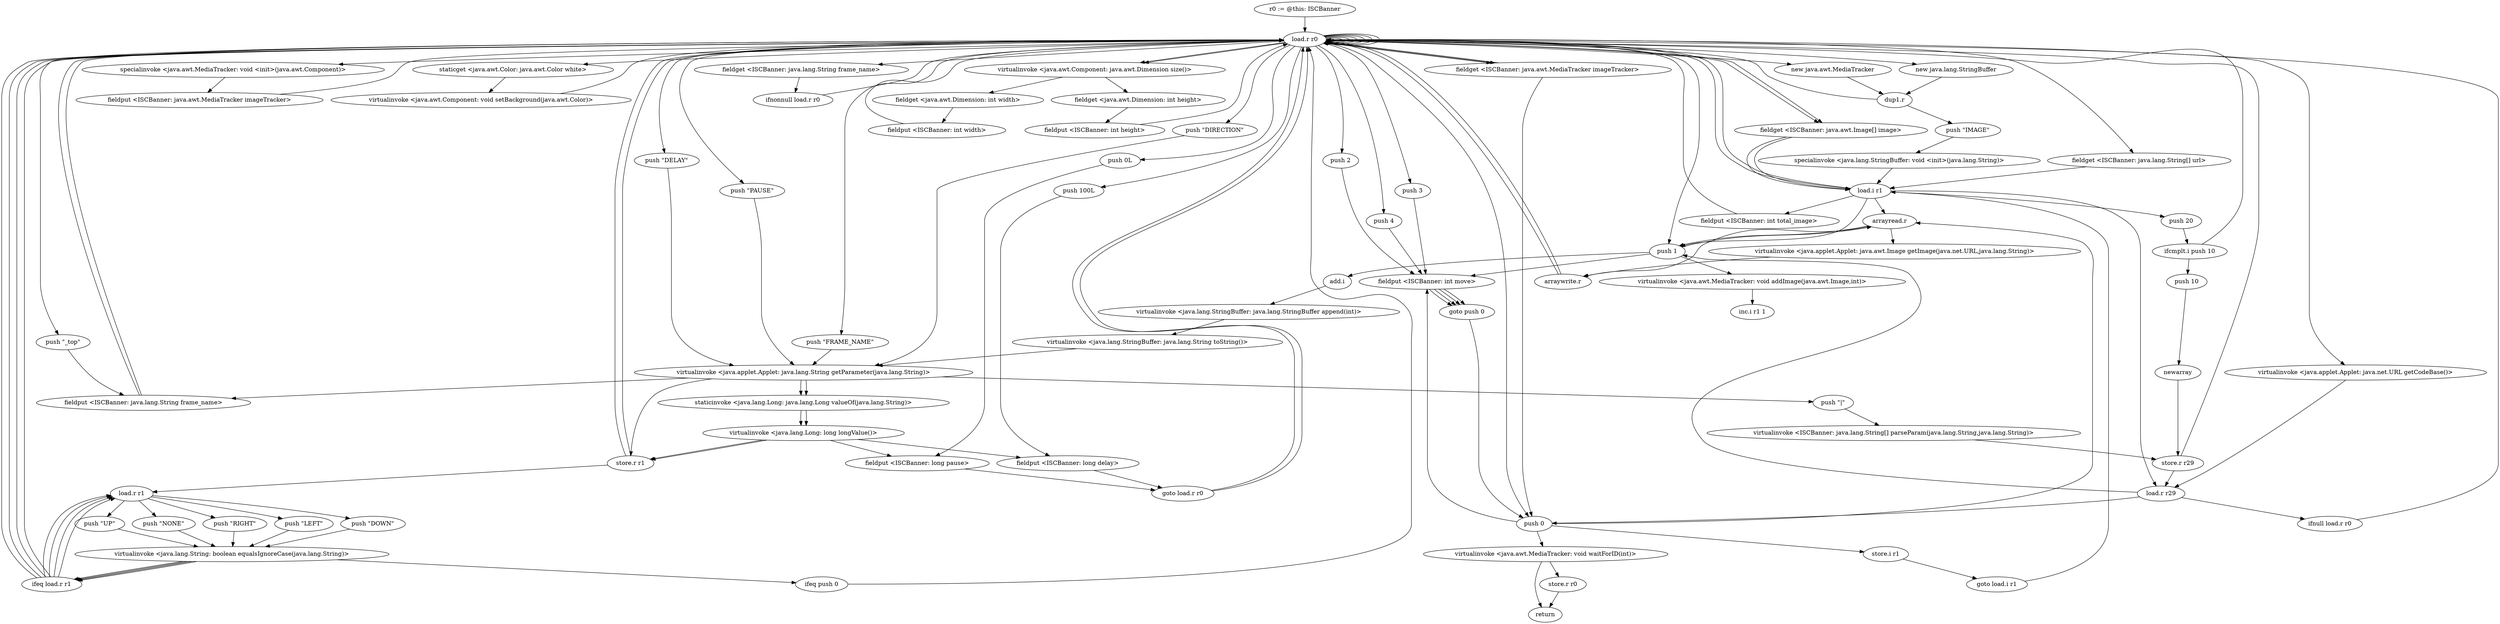 digraph "" {
    "r0 := @this: ISCBanner"
    "load.r r0"
    "r0 := @this: ISCBanner"->"load.r r0";
    "load.r r0"->"load.r r0";
    "virtualinvoke <java.awt.Component: java.awt.Dimension size()>"
    "load.r r0"->"virtualinvoke <java.awt.Component: java.awt.Dimension size()>";
    "fieldget <java.awt.Dimension: int width>"
    "virtualinvoke <java.awt.Component: java.awt.Dimension size()>"->"fieldget <java.awt.Dimension: int width>";
    "fieldput <ISCBanner: int width>"
    "fieldget <java.awt.Dimension: int width>"->"fieldput <ISCBanner: int width>";
    "fieldput <ISCBanner: int width>"->"load.r r0";
    "load.r r0"->"load.r r0";
    "load.r r0"->"virtualinvoke <java.awt.Component: java.awt.Dimension size()>";
    "fieldget <java.awt.Dimension: int height>"
    "virtualinvoke <java.awt.Component: java.awt.Dimension size()>"->"fieldget <java.awt.Dimension: int height>";
    "fieldput <ISCBanner: int height>"
    "fieldget <java.awt.Dimension: int height>"->"fieldput <ISCBanner: int height>";
    "fieldput <ISCBanner: int height>"->"load.r r0";
    "new java.awt.MediaTracker"
    "load.r r0"->"new java.awt.MediaTracker";
    "dup1.r"
    "new java.awt.MediaTracker"->"dup1.r";
    "dup1.r"->"load.r r0";
    "specialinvoke <java.awt.MediaTracker: void <init>(java.awt.Component)>"
    "load.r r0"->"specialinvoke <java.awt.MediaTracker: void <init>(java.awt.Component)>";
    "fieldput <ISCBanner: java.awt.MediaTracker imageTracker>"
    "specialinvoke <java.awt.MediaTracker: void <init>(java.awt.Component)>"->"fieldput <ISCBanner: java.awt.MediaTracker imageTracker>";
    "fieldput <ISCBanner: java.awt.MediaTracker imageTracker>"->"load.r r0";
    "staticget <java.awt.Color: java.awt.Color white>"
    "load.r r0"->"staticget <java.awt.Color: java.awt.Color white>";
    "virtualinvoke <java.awt.Component: void setBackground(java.awt.Color)>"
    "staticget <java.awt.Color: java.awt.Color white>"->"virtualinvoke <java.awt.Component: void setBackground(java.awt.Color)>";
    "virtualinvoke <java.awt.Component: void setBackground(java.awt.Color)>"->"load.r r0";
    "load.r r0"->"load.r r0";
    "push \"DELAY\""
    "load.r r0"->"push \"DELAY\"";
    "virtualinvoke <java.applet.Applet: java.lang.String getParameter(java.lang.String)>"
    "push \"DELAY\""->"virtualinvoke <java.applet.Applet: java.lang.String getParameter(java.lang.String)>";
    "staticinvoke <java.lang.Long: java.lang.Long valueOf(java.lang.String)>"
    "virtualinvoke <java.applet.Applet: java.lang.String getParameter(java.lang.String)>"->"staticinvoke <java.lang.Long: java.lang.Long valueOf(java.lang.String)>";
    "virtualinvoke <java.lang.Long: long longValue()>"
    "staticinvoke <java.lang.Long: java.lang.Long valueOf(java.lang.String)>"->"virtualinvoke <java.lang.Long: long longValue()>";
    "fieldput <ISCBanner: long delay>"
    "virtualinvoke <java.lang.Long: long longValue()>"->"fieldput <ISCBanner: long delay>";
    "goto load.r r0"
    "fieldput <ISCBanner: long delay>"->"goto load.r r0";
    "goto load.r r0"->"load.r r0";
    "load.r r0"->"load.r r0";
    "push \"PAUSE\""
    "load.r r0"->"push \"PAUSE\"";
    "push \"PAUSE\""->"virtualinvoke <java.applet.Applet: java.lang.String getParameter(java.lang.String)>";
    "virtualinvoke <java.applet.Applet: java.lang.String getParameter(java.lang.String)>"->"staticinvoke <java.lang.Long: java.lang.Long valueOf(java.lang.String)>";
    "staticinvoke <java.lang.Long: java.lang.Long valueOf(java.lang.String)>"->"virtualinvoke <java.lang.Long: long longValue()>";
    "fieldput <ISCBanner: long pause>"
    "virtualinvoke <java.lang.Long: long longValue()>"->"fieldput <ISCBanner: long pause>";
    "fieldput <ISCBanner: long pause>"->"goto load.r r0";
    "goto load.r r0"->"load.r r0";
    "load.r r0"->"load.r r0";
    "push \"FRAME_NAME\""
    "load.r r0"->"push \"FRAME_NAME\"";
    "push \"FRAME_NAME\""->"virtualinvoke <java.applet.Applet: java.lang.String getParameter(java.lang.String)>";
    "fieldput <ISCBanner: java.lang.String frame_name>"
    "virtualinvoke <java.applet.Applet: java.lang.String getParameter(java.lang.String)>"->"fieldput <ISCBanner: java.lang.String frame_name>";
    "fieldput <ISCBanner: java.lang.String frame_name>"->"load.r r0";
    "fieldget <ISCBanner: java.lang.String frame_name>"
    "load.r r0"->"fieldget <ISCBanner: java.lang.String frame_name>";
    "ifnonnull load.r r0"
    "fieldget <ISCBanner: java.lang.String frame_name>"->"ifnonnull load.r r0";
    "ifnonnull load.r r0"->"load.r r0";
    "push \"_top\""
    "load.r r0"->"push \"_top\"";
    "push \"_top\""->"fieldput <ISCBanner: java.lang.String frame_name>";
    "fieldput <ISCBanner: java.lang.String frame_name>"->"load.r r0";
    "push \"DIRECTION\""
    "load.r r0"->"push \"DIRECTION\"";
    "push \"DIRECTION\""->"virtualinvoke <java.applet.Applet: java.lang.String getParameter(java.lang.String)>";
    "store.r r1"
    "virtualinvoke <java.applet.Applet: java.lang.String getParameter(java.lang.String)>"->"store.r r1";
    "load.r r1"
    "store.r r1"->"load.r r1";
    "push \"RIGHT\""
    "load.r r1"->"push \"RIGHT\"";
    "virtualinvoke <java.lang.String: boolean equalsIgnoreCase(java.lang.String)>"
    "push \"RIGHT\""->"virtualinvoke <java.lang.String: boolean equalsIgnoreCase(java.lang.String)>";
    "ifeq load.r r1"
    "virtualinvoke <java.lang.String: boolean equalsIgnoreCase(java.lang.String)>"->"ifeq load.r r1";
    "ifeq load.r r1"->"load.r r0";
    "push 0"
    "load.r r0"->"push 0";
    "fieldput <ISCBanner: int move>"
    "push 0"->"fieldput <ISCBanner: int move>";
    "goto push 0"
    "fieldput <ISCBanner: int move>"->"goto push 0";
    "goto push 0"->"push 0";
    "store.i r1"
    "push 0"->"store.i r1";
    "goto load.i r1"
    "store.i r1"->"goto load.i r1";
    "load.i r1"
    "goto load.i r1"->"load.i r1";
    "push 20"
    "load.i r1"->"push 20";
    "ifcmplt.i push 10"
    "push 20"->"ifcmplt.i push 10";
    "ifcmplt.i push 10"->"load.r r0";
    "load.r r0"->"load.i r1";
    "fieldput <ISCBanner: int total_image>"
    "load.i r1"->"fieldput <ISCBanner: int total_image>";
    "fieldput <ISCBanner: int total_image>"->"load.r r0";
    "fieldget <ISCBanner: java.awt.MediaTracker imageTracker>"
    "load.r r0"->"fieldget <ISCBanner: java.awt.MediaTracker imageTracker>";
    "fieldget <ISCBanner: java.awt.MediaTracker imageTracker>"->"push 0";
    "virtualinvoke <java.awt.MediaTracker: void waitForID(int)>"
    "push 0"->"virtualinvoke <java.awt.MediaTracker: void waitForID(int)>";
    "return"
    "virtualinvoke <java.awt.MediaTracker: void waitForID(int)>"->"return";
    "store.r r0"
    "virtualinvoke <java.awt.MediaTracker: void waitForID(int)>"->"store.r r0";
    "store.r r0"->"return";
    "push 10"
    "ifcmplt.i push 10"->"push 10";
    "newarray"
    "push 10"->"newarray";
    "store.r r29"
    "newarray"->"store.r r29";
    "store.r r29"->"load.r r0";
    "load.r r0"->"load.r r0";
    "new java.lang.StringBuffer"
    "load.r r0"->"new java.lang.StringBuffer";
    "new java.lang.StringBuffer"->"dup1.r";
    "push \"IMAGE\""
    "dup1.r"->"push \"IMAGE\"";
    "specialinvoke <java.lang.StringBuffer: void <init>(java.lang.String)>"
    "push \"IMAGE\""->"specialinvoke <java.lang.StringBuffer: void <init>(java.lang.String)>";
    "specialinvoke <java.lang.StringBuffer: void <init>(java.lang.String)>"->"load.i r1";
    "push 1"
    "load.i r1"->"push 1";
    "add.i"
    "push 1"->"add.i";
    "virtualinvoke <java.lang.StringBuffer: java.lang.StringBuffer append(int)>"
    "add.i"->"virtualinvoke <java.lang.StringBuffer: java.lang.StringBuffer append(int)>";
    "virtualinvoke <java.lang.StringBuffer: java.lang.String toString()>"
    "virtualinvoke <java.lang.StringBuffer: java.lang.StringBuffer append(int)>"->"virtualinvoke <java.lang.StringBuffer: java.lang.String toString()>";
    "virtualinvoke <java.lang.StringBuffer: java.lang.String toString()>"->"virtualinvoke <java.applet.Applet: java.lang.String getParameter(java.lang.String)>";
    "push \"|\""
    "virtualinvoke <java.applet.Applet: java.lang.String getParameter(java.lang.String)>"->"push \"|\"";
    "virtualinvoke <ISCBanner: java.lang.String[] parseParam(java.lang.String,java.lang.String)>"
    "push \"|\""->"virtualinvoke <ISCBanner: java.lang.String[] parseParam(java.lang.String,java.lang.String)>";
    "virtualinvoke <ISCBanner: java.lang.String[] parseParam(java.lang.String,java.lang.String)>"->"store.r r29";
    "load.r r29"
    "store.r r29"->"load.r r29";
    "ifnull load.r r0"
    "load.r r29"->"ifnull load.r r0";
    "ifnull load.r r0"->"load.r r0";
    "fieldget <ISCBanner: java.awt.Image[] image>"
    "load.r r0"->"fieldget <ISCBanner: java.awt.Image[] image>";
    "fieldget <ISCBanner: java.awt.Image[] image>"->"load.i r1";
    "load.i r1"->"load.r r0";
    "load.r r0"->"load.r r0";
    "virtualinvoke <java.applet.Applet: java.net.URL getCodeBase()>"
    "load.r r0"->"virtualinvoke <java.applet.Applet: java.net.URL getCodeBase()>";
    "virtualinvoke <java.applet.Applet: java.net.URL getCodeBase()>"->"load.r r29";
    "load.r r29"->"push 0";
    "arrayread.r"
    "push 0"->"arrayread.r";
    "virtualinvoke <java.applet.Applet: java.awt.Image getImage(java.net.URL,java.lang.String)>"
    "arrayread.r"->"virtualinvoke <java.applet.Applet: java.awt.Image getImage(java.net.URL,java.lang.String)>";
    "arraywrite.r"
    "virtualinvoke <java.applet.Applet: java.awt.Image getImage(java.net.URL,java.lang.String)>"->"arraywrite.r";
    "arraywrite.r"->"load.r r0";
    "fieldget <ISCBanner: java.lang.String[] url>"
    "load.r r0"->"fieldget <ISCBanner: java.lang.String[] url>";
    "fieldget <ISCBanner: java.lang.String[] url>"->"load.i r1";
    "load.i r1"->"load.r r29";
    "load.r r29"->"push 1";
    "push 1"->"arrayread.r";
    "arrayread.r"->"arraywrite.r";
    "arraywrite.r"->"load.r r0";
    "load.r r0"->"fieldget <ISCBanner: java.awt.MediaTracker imageTracker>";
    "fieldget <ISCBanner: java.awt.MediaTracker imageTracker>"->"load.r r0";
    "load.r r0"->"fieldget <ISCBanner: java.awt.Image[] image>";
    "fieldget <ISCBanner: java.awt.Image[] image>"->"load.i r1";
    "load.i r1"->"arrayread.r";
    "arrayread.r"->"push 1";
    "virtualinvoke <java.awt.MediaTracker: void addImage(java.awt.Image,int)>"
    "push 1"->"virtualinvoke <java.awt.MediaTracker: void addImage(java.awt.Image,int)>";
    "inc.i r1 1"
    "virtualinvoke <java.awt.MediaTracker: void addImage(java.awt.Image,int)>"->"inc.i r1 1";
    "ifeq load.r r1"->"load.r r1";
    "push \"LEFT\""
    "load.r r1"->"push \"LEFT\"";
    "push \"LEFT\""->"virtualinvoke <java.lang.String: boolean equalsIgnoreCase(java.lang.String)>";
    "virtualinvoke <java.lang.String: boolean equalsIgnoreCase(java.lang.String)>"->"ifeq load.r r1";
    "ifeq load.r r1"->"load.r r0";
    "load.r r0"->"push 1";
    "push 1"->"fieldput <ISCBanner: int move>";
    "fieldput <ISCBanner: int move>"->"goto push 0";
    "ifeq load.r r1"->"load.r r1";
    "push \"DOWN\""
    "load.r r1"->"push \"DOWN\"";
    "push \"DOWN\""->"virtualinvoke <java.lang.String: boolean equalsIgnoreCase(java.lang.String)>";
    "virtualinvoke <java.lang.String: boolean equalsIgnoreCase(java.lang.String)>"->"ifeq load.r r1";
    "ifeq load.r r1"->"load.r r0";
    "push 2"
    "load.r r0"->"push 2";
    "push 2"->"fieldput <ISCBanner: int move>";
    "fieldput <ISCBanner: int move>"->"goto push 0";
    "ifeq load.r r1"->"load.r r1";
    "push \"UP\""
    "load.r r1"->"push \"UP\"";
    "push \"UP\""->"virtualinvoke <java.lang.String: boolean equalsIgnoreCase(java.lang.String)>";
    "virtualinvoke <java.lang.String: boolean equalsIgnoreCase(java.lang.String)>"->"ifeq load.r r1";
    "ifeq load.r r1"->"load.r r0";
    "push 3"
    "load.r r0"->"push 3";
    "push 3"->"fieldput <ISCBanner: int move>";
    "fieldput <ISCBanner: int move>"->"goto push 0";
    "ifeq load.r r1"->"load.r r1";
    "push \"NONE\""
    "load.r r1"->"push \"NONE\"";
    "push \"NONE\""->"virtualinvoke <java.lang.String: boolean equalsIgnoreCase(java.lang.String)>";
    "ifeq push 0"
    "virtualinvoke <java.lang.String: boolean equalsIgnoreCase(java.lang.String)>"->"ifeq push 0";
    "ifeq push 0"->"load.r r0";
    "push 4"
    "load.r r0"->"push 4";
    "push 4"->"fieldput <ISCBanner: int move>";
    "virtualinvoke <java.lang.Long: long longValue()>"->"store.r r1";
    "store.r r1"->"load.r r0";
    "push 0L"
    "load.r r0"->"push 0L";
    "push 0L"->"fieldput <ISCBanner: long pause>";
    "virtualinvoke <java.lang.Long: long longValue()>"->"store.r r1";
    "store.r r1"->"load.r r0";
    "push 100L"
    "load.r r0"->"push 100L";
    "push 100L"->"fieldput <ISCBanner: long delay>";
}
